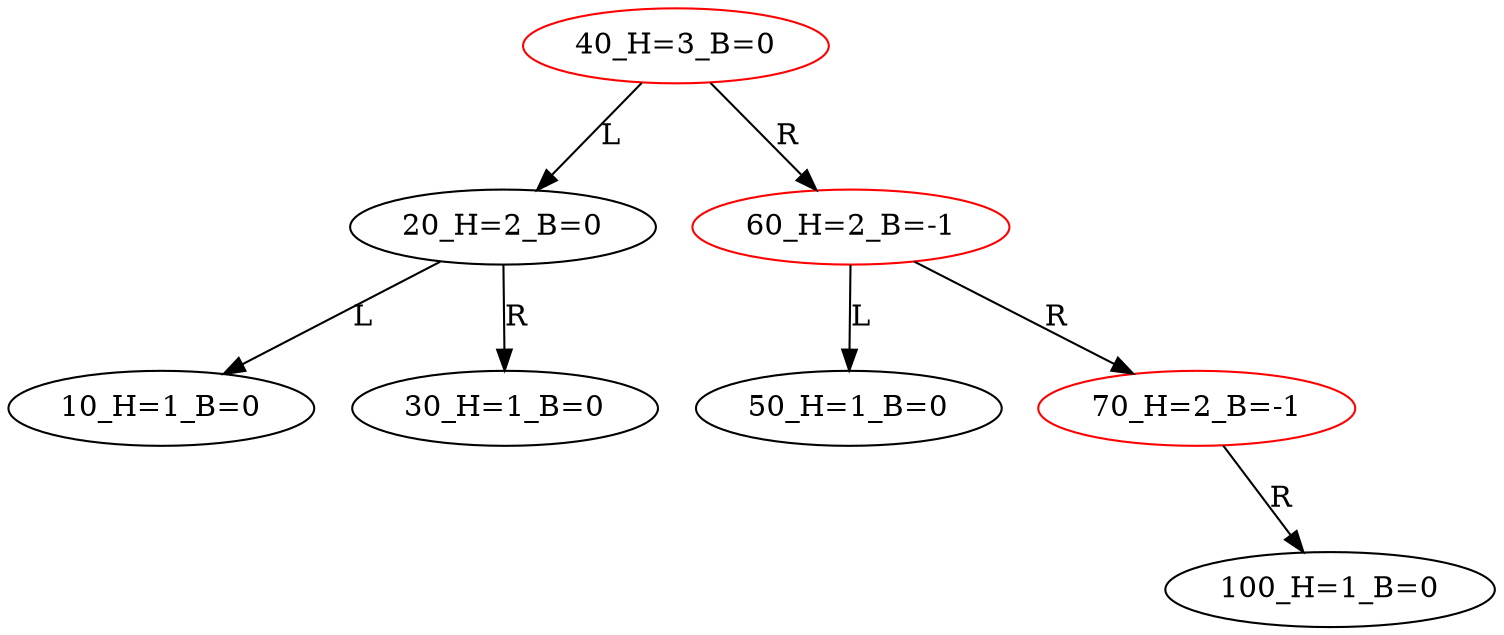 digraph BiTreeBiTreeInsert {
"40_H=3_B=0" -> {"20_H=2_B=0"} [label="L"]
"40_H=3_B=0" -> {"60_H=2_B=-1"} [label="R"]
"20_H=2_B=0" -> {"10_H=1_B=0"} [label="L"]
"20_H=2_B=0" -> {"30_H=1_B=0"} [label="R"]
"60_H=2_B=-1" -> {"50_H=1_B=0"} [label="L"]
"60_H=2_B=-1" -> {"70_H=2_B=-1"} [label="R"]
"70_H=2_B=-1" -> {"HD0"} [label="L"] [style=invis]
"HD0" [style=invis]
"70_H=2_B=-1" -> {"100_H=1_B=0"} [label="R"]
"40_H=3_B=0" [color=red]
"20_H=2_B=0"
"10_H=1_B=0"
"30_H=1_B=0"
"60_H=2_B=-1" [color=red]
"50_H=1_B=0"
"70_H=2_B=-1" [color=red]
"100_H=1_B=0"
}
